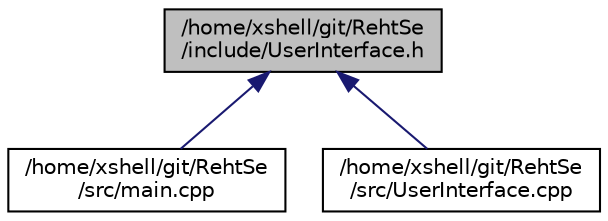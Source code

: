 digraph "/home/xshell/git/RehtSe/include/UserInterface.h"
{
  edge [fontname="Helvetica",fontsize="10",labelfontname="Helvetica",labelfontsize="10"];
  node [fontname="Helvetica",fontsize="10",shape=record];
  Node1 [label="/home/xshell/git/RehtSe\l/include/UserInterface.h",height=0.2,width=0.4,color="black", fillcolor="grey75", style="filled", fontcolor="black"];
  Node1 -> Node2 [dir="back",color="midnightblue",fontsize="10",style="solid"];
  Node2 [label="/home/xshell/git/RehtSe\l/src/main.cpp",height=0.2,width=0.4,color="black", fillcolor="white", style="filled",URL="$main_8cpp.html"];
  Node1 -> Node3 [dir="back",color="midnightblue",fontsize="10",style="solid"];
  Node3 [label="/home/xshell/git/RehtSe\l/src/UserInterface.cpp",height=0.2,width=0.4,color="black", fillcolor="white", style="filled",URL="$_user_interface_8cpp.html"];
}
